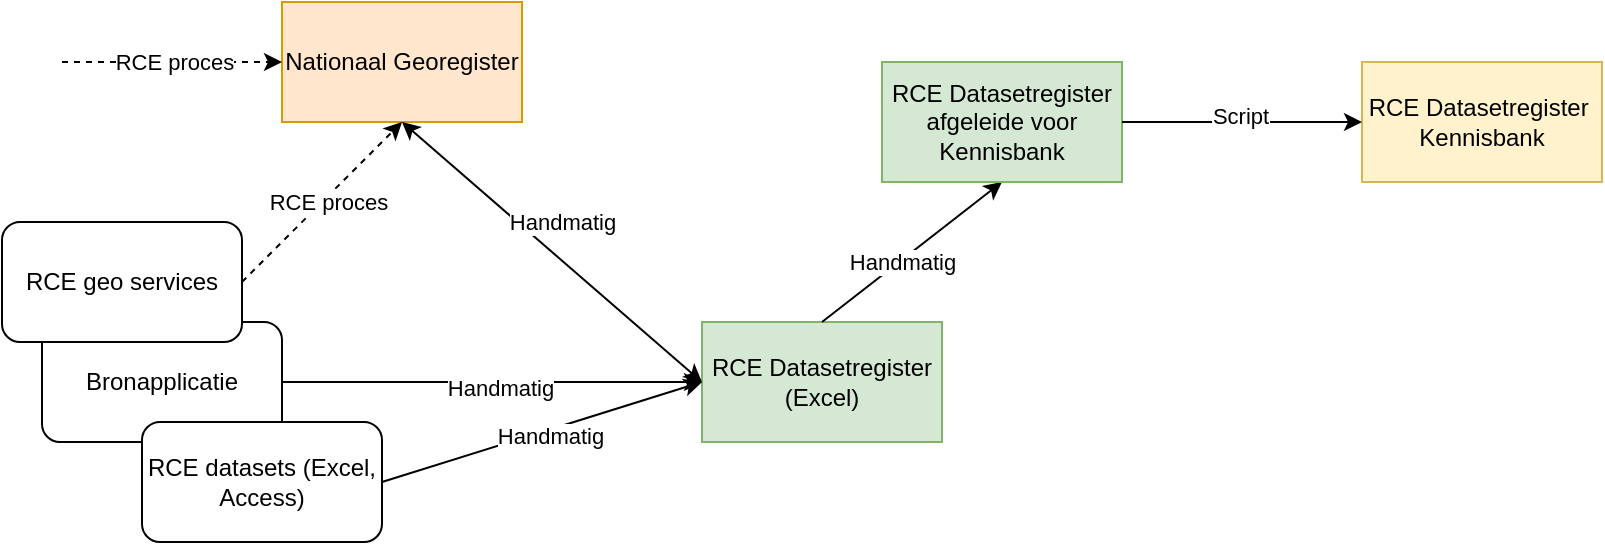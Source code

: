 <mxfile version="27.1.3">
  <diagram id="C5RBs43oDa-KdzZeNtuy" name="Page-1">
    <mxGraphModel dx="1418" dy="640" grid="1" gridSize="10" guides="1" tooltips="1" connect="1" arrows="1" fold="1" page="1" pageScale="1" pageWidth="827" pageHeight="1169" math="0" shadow="0">
      <root>
        <mxCell id="WIyWlLk6GJQsqaUBKTNV-0" />
        <mxCell id="WIyWlLk6GJQsqaUBKTNV-1" parent="WIyWlLk6GJQsqaUBKTNV-0" />
        <mxCell id="mgCrXdiNILzcyn7f9rNv-0" value="RCE Datasetregister (Excel)" style="rounded=0;whiteSpace=wrap;html=1;fillColor=#d5e8d4;strokeColor=#82b366;" vertex="1" parent="WIyWlLk6GJQsqaUBKTNV-1">
          <mxGeometry x="350" y="300" width="120" height="60" as="geometry" />
        </mxCell>
        <mxCell id="mgCrXdiNILzcyn7f9rNv-1" value="Nationaal Georegister" style="rounded=0;whiteSpace=wrap;html=1;fillColor=#ffe6cc;strokeColor=#d79b00;" vertex="1" parent="WIyWlLk6GJQsqaUBKTNV-1">
          <mxGeometry x="140" y="140" width="120" height="60" as="geometry" />
        </mxCell>
        <mxCell id="mgCrXdiNILzcyn7f9rNv-11" value="" style="endArrow=classic;html=1;rounded=0;entryX=0;entryY=0.5;entryDx=0;entryDy=0;dashed=1;" edge="1" parent="WIyWlLk6GJQsqaUBKTNV-1">
          <mxGeometry relative="1" as="geometry">
            <mxPoint x="30" y="170" as="sourcePoint" />
            <mxPoint x="140" y="170" as="targetPoint" />
          </mxGeometry>
        </mxCell>
        <mxCell id="mgCrXdiNILzcyn7f9rNv-15" value="RCE proces" style="edgeLabel;html=1;align=center;verticalAlign=middle;resizable=0;points=[];" vertex="1" connectable="0" parent="mgCrXdiNILzcyn7f9rNv-11">
          <mxGeometry x="-0.029" y="-3" relative="1" as="geometry">
            <mxPoint x="2" y="-3" as="offset" />
          </mxGeometry>
        </mxCell>
        <mxCell id="mgCrXdiNILzcyn7f9rNv-16" value="" style="endArrow=classic;html=1;rounded=0;entryX=0.5;entryY=1;entryDx=0;entryDy=0;exitX=0.5;exitY=0;exitDx=0;exitDy=0;" edge="1" parent="WIyWlLk6GJQsqaUBKTNV-1" source="mgCrXdiNILzcyn7f9rNv-0" target="mgCrXdiNILzcyn7f9rNv-17">
          <mxGeometry width="50" height="50" relative="1" as="geometry">
            <mxPoint x="270" y="360" as="sourcePoint" />
            <mxPoint x="320" y="310" as="targetPoint" />
          </mxGeometry>
        </mxCell>
        <mxCell id="mgCrXdiNILzcyn7f9rNv-17" value="RCE Datasetregister afgeleide voor Kennisbank" style="rounded=0;whiteSpace=wrap;html=1;fillColor=#d5e8d4;strokeColor=#82b366;" vertex="1" parent="WIyWlLk6GJQsqaUBKTNV-1">
          <mxGeometry x="440" y="170" width="120" height="60" as="geometry" />
        </mxCell>
        <mxCell id="mgCrXdiNILzcyn7f9rNv-18" value="Handmatig" style="edgeLabel;html=1;align=center;verticalAlign=middle;resizable=0;points=[];" vertex="1" connectable="0" parent="WIyWlLk6GJQsqaUBKTNV-1">
          <mxGeometry x="450" y="270" as="geometry" />
        </mxCell>
        <mxCell id="mgCrXdiNILzcyn7f9rNv-19" value="RCE Datasetregister&amp;nbsp; Kennisbank" style="rounded=0;whiteSpace=wrap;html=1;fillColor=#fff2cc;strokeColor=#d6b656;" vertex="1" parent="WIyWlLk6GJQsqaUBKTNV-1">
          <mxGeometry x="680" y="170" width="120" height="60" as="geometry" />
        </mxCell>
        <mxCell id="mgCrXdiNILzcyn7f9rNv-20" value="" style="endArrow=classic;html=1;rounded=0;entryX=0;entryY=0.5;entryDx=0;entryDy=0;exitX=1;exitY=0.5;exitDx=0;exitDy=0;" edge="1" parent="WIyWlLk6GJQsqaUBKTNV-1" source="mgCrXdiNILzcyn7f9rNv-17" target="mgCrXdiNILzcyn7f9rNv-19">
          <mxGeometry width="50" height="50" relative="1" as="geometry">
            <mxPoint x="570" y="200" as="sourcePoint" />
            <mxPoint x="520" y="280" as="targetPoint" />
          </mxGeometry>
        </mxCell>
        <mxCell id="mgCrXdiNILzcyn7f9rNv-21" value="Script" style="edgeLabel;html=1;align=center;verticalAlign=middle;resizable=0;points=[];" vertex="1" connectable="0" parent="WIyWlLk6GJQsqaUBKTNV-1">
          <mxGeometry x="640" y="200" as="geometry">
            <mxPoint x="-21" y="-3" as="offset" />
          </mxGeometry>
        </mxCell>
        <mxCell id="mgCrXdiNILzcyn7f9rNv-22" value="Bronapplicatie" style="rounded=1;whiteSpace=wrap;html=1;" vertex="1" parent="WIyWlLk6GJQsqaUBKTNV-1">
          <mxGeometry x="20" y="300" width="120" height="60" as="geometry" />
        </mxCell>
        <mxCell id="mgCrXdiNILzcyn7f9rNv-25" value="RCE datasets (Excel, Access)" style="rounded=1;whiteSpace=wrap;html=1;" vertex="1" parent="WIyWlLk6GJQsqaUBKTNV-1">
          <mxGeometry x="70" y="350" width="120" height="60" as="geometry" />
        </mxCell>
        <mxCell id="mgCrXdiNILzcyn7f9rNv-26" value="" style="endArrow=classic;html=1;rounded=0;exitX=1;exitY=0.5;exitDx=0;exitDy=0;entryX=0;entryY=0.5;entryDx=0;entryDy=0;" edge="1" parent="WIyWlLk6GJQsqaUBKTNV-1" source="mgCrXdiNILzcyn7f9rNv-22" target="mgCrXdiNILzcyn7f9rNv-0">
          <mxGeometry relative="1" as="geometry">
            <mxPoint x="230" y="240" as="sourcePoint" />
            <mxPoint x="350" y="370" as="targetPoint" />
          </mxGeometry>
        </mxCell>
        <mxCell id="mgCrXdiNILzcyn7f9rNv-27" value="Handmatig" style="edgeLabel;html=1;align=center;verticalAlign=middle;resizable=0;points=[];" vertex="1" connectable="0" parent="mgCrXdiNILzcyn7f9rNv-26">
          <mxGeometry x="0.04" y="-3" relative="1" as="geometry">
            <mxPoint as="offset" />
          </mxGeometry>
        </mxCell>
        <mxCell id="mgCrXdiNILzcyn7f9rNv-28" value="" style="endArrow=classic;html=1;rounded=0;entryX=0;entryY=0.5;entryDx=0;entryDy=0;exitX=1;exitY=0.5;exitDx=0;exitDy=0;" edge="1" parent="WIyWlLk6GJQsqaUBKTNV-1" source="mgCrXdiNILzcyn7f9rNv-25" target="mgCrXdiNILzcyn7f9rNv-0">
          <mxGeometry relative="1" as="geometry">
            <mxPoint x="210" y="380" as="sourcePoint" />
            <mxPoint x="390" y="379.5" as="targetPoint" />
          </mxGeometry>
        </mxCell>
        <mxCell id="mgCrXdiNILzcyn7f9rNv-29" value="Handmatig" style="edgeLabel;html=1;align=center;verticalAlign=middle;resizable=0;points=[];" vertex="1" connectable="0" parent="mgCrXdiNILzcyn7f9rNv-28">
          <mxGeometry x="0.04" y="-3" relative="1" as="geometry">
            <mxPoint as="offset" />
          </mxGeometry>
        </mxCell>
        <mxCell id="mgCrXdiNILzcyn7f9rNv-30" value="" style="endArrow=classic;html=1;rounded=0;entryX=0.5;entryY=1;entryDx=0;entryDy=0;dashed=1;exitX=1;exitY=0.5;exitDx=0;exitDy=0;" edge="1" parent="WIyWlLk6GJQsqaUBKTNV-1" source="mgCrXdiNILzcyn7f9rNv-32" target="mgCrXdiNILzcyn7f9rNv-1">
          <mxGeometry relative="1" as="geometry">
            <mxPoint x="40" y="170" as="sourcePoint" />
            <mxPoint x="150" y="170" as="targetPoint" />
          </mxGeometry>
        </mxCell>
        <mxCell id="mgCrXdiNILzcyn7f9rNv-31" value="RCE proces" style="edgeLabel;html=1;align=center;verticalAlign=middle;resizable=0;points=[];" vertex="1" connectable="0" parent="mgCrXdiNILzcyn7f9rNv-30">
          <mxGeometry x="-0.029" y="-3" relative="1" as="geometry">
            <mxPoint x="2" y="-3" as="offset" />
          </mxGeometry>
        </mxCell>
        <mxCell id="mgCrXdiNILzcyn7f9rNv-32" value="RCE geo services" style="rounded=1;whiteSpace=wrap;html=1;" vertex="1" parent="WIyWlLk6GJQsqaUBKTNV-1">
          <mxGeometry y="250" width="120" height="60" as="geometry" />
        </mxCell>
        <mxCell id="mgCrXdiNILzcyn7f9rNv-35" value="" style="endArrow=classic;startArrow=classic;html=1;rounded=0;exitX=0;exitY=0.5;exitDx=0;exitDy=0;" edge="1" parent="WIyWlLk6GJQsqaUBKTNV-1" source="mgCrXdiNILzcyn7f9rNv-0">
          <mxGeometry width="50" height="50" relative="1" as="geometry">
            <mxPoint x="270" y="360" as="sourcePoint" />
            <mxPoint x="200" y="200" as="targetPoint" />
          </mxGeometry>
        </mxCell>
        <mxCell id="mgCrXdiNILzcyn7f9rNv-36" value="Handmatig" style="edgeLabel;html=1;align=center;verticalAlign=middle;resizable=0;points=[];" vertex="1" connectable="0" parent="WIyWlLk6GJQsqaUBKTNV-1">
          <mxGeometry x="280" y="250" as="geometry" />
        </mxCell>
      </root>
    </mxGraphModel>
  </diagram>
</mxfile>
